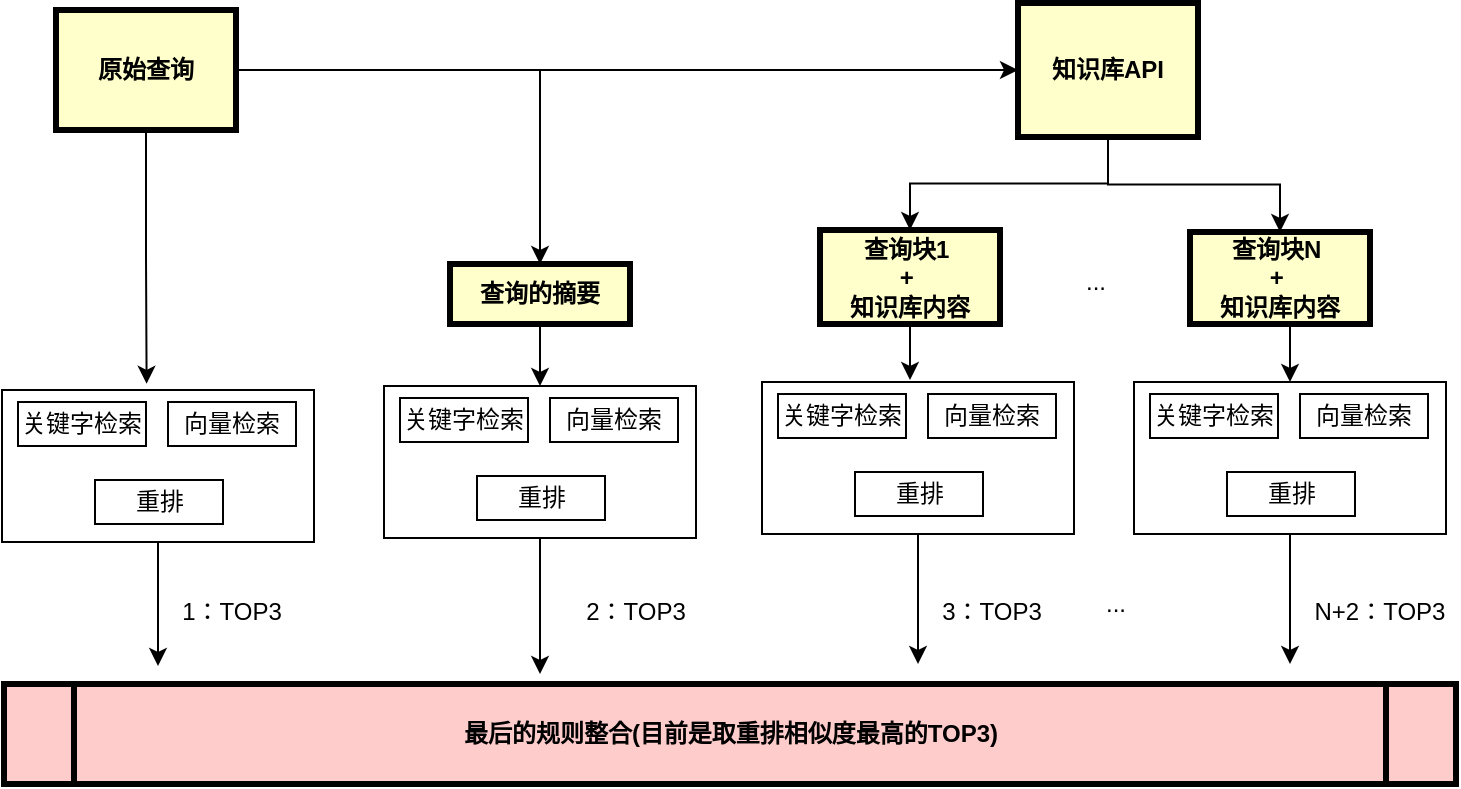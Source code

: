 <mxfile version="26.0.3">
  <diagram name="Page-1" id="c7558073-3199-34d8-9f00-42111426c3f3">
    <mxGraphModel dx="986" dy="862" grid="0" gridSize="10" guides="1" tooltips="1" connect="1" arrows="1" fold="1" page="0" pageScale="1" pageWidth="826" pageHeight="1169" background="none" math="0" shadow="0">
      <root>
        <mxCell id="0" />
        <mxCell id="1" parent="0" />
        <mxCell id="18Gt26L3QcKM89W_5jB1-135" style="edgeStyle=orthogonalEdgeStyle;rounded=0;orthogonalLoop=1;jettySize=auto;html=1;exitX=0.5;exitY=1;exitDx=0;exitDy=0;" edge="1" parent="1" source="18Gt26L3QcKM89W_5jB1-101">
          <mxGeometry relative="1" as="geometry">
            <mxPoint x="267" y="382" as="targetPoint" />
          </mxGeometry>
        </mxCell>
        <mxCell id="18Gt26L3QcKM89W_5jB1-101" value="" style="rounded=0;whiteSpace=wrap;html=1;" vertex="1" parent="1">
          <mxGeometry x="189" y="244" width="156" height="76" as="geometry" />
        </mxCell>
        <mxCell id="18Gt26L3QcKM89W_5jB1-107" style="edgeStyle=orthogonalEdgeStyle;rounded=0;orthogonalLoop=1;jettySize=auto;html=1;exitX=1;exitY=0.5;exitDx=0;exitDy=0;entryX=0.5;entryY=0;entryDx=0;entryDy=0;" edge="1" parent="1" source="3" target="18Gt26L3QcKM89W_5jB1-102">
          <mxGeometry relative="1" as="geometry" />
        </mxCell>
        <mxCell id="18Gt26L3QcKM89W_5jB1-108" style="edgeStyle=orthogonalEdgeStyle;rounded=0;orthogonalLoop=1;jettySize=auto;html=1;exitX=0.5;exitY=1;exitDx=0;exitDy=0;" edge="1" parent="1" source="3">
          <mxGeometry relative="1" as="geometry">
            <mxPoint x="261.31" y="240.897" as="targetPoint" />
          </mxGeometry>
        </mxCell>
        <mxCell id="18Gt26L3QcKM89W_5jB1-118" value="" style="edgeStyle=orthogonalEdgeStyle;rounded=0;orthogonalLoop=1;jettySize=auto;html=1;" edge="1" parent="1" source="3" target="18Gt26L3QcKM89W_5jB1-117">
          <mxGeometry relative="1" as="geometry" />
        </mxCell>
        <mxCell id="3" value="原始查询" style="whiteSpace=wrap;align=center;verticalAlign=middle;fontStyle=1;strokeWidth=3;fillColor=#FFFFCC" parent="1" vertex="1">
          <mxGeometry x="216" y="54" width="90" height="60" as="geometry" />
        </mxCell>
        <mxCell id="5" value="最后的规则整合(目前是取重排相似度最高的TOP3)" style="shape=process;whiteSpace=wrap;align=center;verticalAlign=middle;size=0.048;fontStyle=1;strokeWidth=3;fillColor=#FFCCCC" parent="1" vertex="1">
          <mxGeometry x="190" y="391" width="726" height="50" as="geometry" />
        </mxCell>
        <mxCell id="18Gt26L3QcKM89W_5jB1-98" value="关键字检索" style="rounded=0;whiteSpace=wrap;html=1;" vertex="1" parent="1">
          <mxGeometry x="197" y="250" width="64" height="22" as="geometry" />
        </mxCell>
        <mxCell id="18Gt26L3QcKM89W_5jB1-99" value="向量检索" style="rounded=0;whiteSpace=wrap;html=1;" vertex="1" parent="1">
          <mxGeometry x="272" y="250" width="64" height="22" as="geometry" />
        </mxCell>
        <mxCell id="18Gt26L3QcKM89W_5jB1-100" value="重排" style="rounded=0;whiteSpace=wrap;html=1;" vertex="1" parent="1">
          <mxGeometry x="235.5" y="289" width="64" height="22" as="geometry" />
        </mxCell>
        <mxCell id="18Gt26L3QcKM89W_5jB1-109" style="edgeStyle=orthogonalEdgeStyle;rounded=0;orthogonalLoop=1;jettySize=auto;html=1;exitX=0.5;exitY=1;exitDx=0;exitDy=0;entryX=0.5;entryY=0;entryDx=0;entryDy=0;" edge="1" parent="1" source="18Gt26L3QcKM89W_5jB1-102" target="18Gt26L3QcKM89W_5jB1-103">
          <mxGeometry relative="1" as="geometry" />
        </mxCell>
        <mxCell id="18Gt26L3QcKM89W_5jB1-102" value="查询的摘要" style="whiteSpace=wrap;align=center;verticalAlign=middle;fontStyle=1;strokeWidth=3;fillColor=#FFFFCC" vertex="1" parent="1">
          <mxGeometry x="413" y="181" width="90" height="30" as="geometry" />
        </mxCell>
        <mxCell id="18Gt26L3QcKM89W_5jB1-124" style="edgeStyle=orthogonalEdgeStyle;rounded=0;orthogonalLoop=1;jettySize=auto;html=1;exitX=0.5;exitY=1;exitDx=0;exitDy=0;" edge="1" parent="1" source="18Gt26L3QcKM89W_5jB1-103">
          <mxGeometry relative="1" as="geometry">
            <mxPoint x="458" y="386" as="targetPoint" />
          </mxGeometry>
        </mxCell>
        <mxCell id="18Gt26L3QcKM89W_5jB1-103" value="" style="rounded=0;whiteSpace=wrap;html=1;" vertex="1" parent="1">
          <mxGeometry x="380" y="242" width="156" height="76" as="geometry" />
        </mxCell>
        <mxCell id="18Gt26L3QcKM89W_5jB1-104" value="关键字检索" style="rounded=0;whiteSpace=wrap;html=1;" vertex="1" parent="1">
          <mxGeometry x="388" y="248" width="64" height="22" as="geometry" />
        </mxCell>
        <mxCell id="18Gt26L3QcKM89W_5jB1-105" value="向量检索" style="rounded=0;whiteSpace=wrap;html=1;" vertex="1" parent="1">
          <mxGeometry x="463" y="248" width="64" height="22" as="geometry" />
        </mxCell>
        <mxCell id="18Gt26L3QcKM89W_5jB1-106" value="重排" style="rounded=0;whiteSpace=wrap;html=1;" vertex="1" parent="1">
          <mxGeometry x="426.5" y="287" width="64" height="22" as="geometry" />
        </mxCell>
        <mxCell id="18Gt26L3QcKM89W_5jB1-130" style="edgeStyle=orthogonalEdgeStyle;rounded=0;orthogonalLoop=1;jettySize=auto;html=1;exitX=0.5;exitY=1;exitDx=0;exitDy=0;" edge="1" parent="1" source="18Gt26L3QcKM89W_5jB1-110">
          <mxGeometry relative="1" as="geometry">
            <mxPoint x="647" y="381" as="targetPoint" />
          </mxGeometry>
        </mxCell>
        <mxCell id="18Gt26L3QcKM89W_5jB1-110" value="" style="rounded=0;whiteSpace=wrap;html=1;" vertex="1" parent="1">
          <mxGeometry x="569" y="240" width="156" height="76" as="geometry" />
        </mxCell>
        <mxCell id="18Gt26L3QcKM89W_5jB1-111" value="关键字检索" style="rounded=0;whiteSpace=wrap;html=1;" vertex="1" parent="1">
          <mxGeometry x="577" y="246" width="64" height="22" as="geometry" />
        </mxCell>
        <mxCell id="18Gt26L3QcKM89W_5jB1-112" value="向量检索" style="rounded=0;whiteSpace=wrap;html=1;" vertex="1" parent="1">
          <mxGeometry x="652" y="246" width="64" height="22" as="geometry" />
        </mxCell>
        <mxCell id="18Gt26L3QcKM89W_5jB1-113" value="重排" style="rounded=0;whiteSpace=wrap;html=1;" vertex="1" parent="1">
          <mxGeometry x="615.5" y="285" width="64" height="22" as="geometry" />
        </mxCell>
        <mxCell id="18Gt26L3QcKM89W_5jB1-121" style="edgeStyle=orthogonalEdgeStyle;rounded=0;orthogonalLoop=1;jettySize=auto;html=1;exitX=0.5;exitY=1;exitDx=0;exitDy=0;" edge="1" parent="1" source="18Gt26L3QcKM89W_5jB1-114">
          <mxGeometry relative="1" as="geometry">
            <mxPoint x="643" y="239" as="targetPoint" />
          </mxGeometry>
        </mxCell>
        <mxCell id="18Gt26L3QcKM89W_5jB1-114" value="查询块1 &#xa;+ &#xa;知识库内容" style="whiteSpace=wrap;align=center;verticalAlign=middle;fontStyle=1;strokeWidth=3;fillColor=#FFFFCC" vertex="1" parent="1">
          <mxGeometry x="598" y="164" width="90" height="47" as="geometry" />
        </mxCell>
        <mxCell id="18Gt26L3QcKM89W_5jB1-146" style="edgeStyle=orthogonalEdgeStyle;rounded=0;orthogonalLoop=1;jettySize=auto;html=1;exitX=0.5;exitY=1;exitDx=0;exitDy=0;entryX=0.5;entryY=0;entryDx=0;entryDy=0;" edge="1" parent="1" source="18Gt26L3QcKM89W_5jB1-115" target="18Gt26L3QcKM89W_5jB1-131">
          <mxGeometry relative="1" as="geometry" />
        </mxCell>
        <mxCell id="18Gt26L3QcKM89W_5jB1-115" value="查询块N &#xa;+ &#xa;知识库内容" style="whiteSpace=wrap;align=center;verticalAlign=middle;fontStyle=1;strokeWidth=3;fillColor=#FFFFCC" vertex="1" parent="1">
          <mxGeometry x="783" y="165" width="90" height="46" as="geometry" />
        </mxCell>
        <mxCell id="18Gt26L3QcKM89W_5jB1-119" style="edgeStyle=orthogonalEdgeStyle;rounded=0;orthogonalLoop=1;jettySize=auto;html=1;exitX=0.5;exitY=1;exitDx=0;exitDy=0;entryX=0.5;entryY=0;entryDx=0;entryDy=0;" edge="1" parent="1" source="18Gt26L3QcKM89W_5jB1-117" target="18Gt26L3QcKM89W_5jB1-114">
          <mxGeometry relative="1" as="geometry" />
        </mxCell>
        <mxCell id="18Gt26L3QcKM89W_5jB1-120" style="edgeStyle=orthogonalEdgeStyle;rounded=0;orthogonalLoop=1;jettySize=auto;html=1;exitX=0.5;exitY=1;exitDx=0;exitDy=0;entryX=0.5;entryY=0;entryDx=0;entryDy=0;" edge="1" parent="1" source="18Gt26L3QcKM89W_5jB1-117" target="18Gt26L3QcKM89W_5jB1-115">
          <mxGeometry relative="1" as="geometry" />
        </mxCell>
        <mxCell id="18Gt26L3QcKM89W_5jB1-117" value="知识库API" style="whiteSpace=wrap;align=center;verticalAlign=middle;fontStyle=1;strokeWidth=3;fillColor=#FFFFCC" vertex="1" parent="1">
          <mxGeometry x="697" y="50.5" width="90" height="67" as="geometry" />
        </mxCell>
        <mxCell id="18Gt26L3QcKM89W_5jB1-127" value="1：TOP3" style="text;html=1;align=center;verticalAlign=middle;whiteSpace=wrap;rounded=0;" vertex="1" parent="1">
          <mxGeometry x="274" y="340" width="60" height="30" as="geometry" />
        </mxCell>
        <mxCell id="18Gt26L3QcKM89W_5jB1-128" value="2：TOP3" style="text;html=1;align=center;verticalAlign=middle;whiteSpace=wrap;rounded=0;" vertex="1" parent="1">
          <mxGeometry x="476" y="340" width="60" height="30" as="geometry" />
        </mxCell>
        <mxCell id="18Gt26L3QcKM89W_5jB1-129" value="3：TOP3" style="text;html=1;align=center;verticalAlign=middle;whiteSpace=wrap;rounded=0;" vertex="1" parent="1">
          <mxGeometry x="654" y="340" width="60" height="30" as="geometry" />
        </mxCell>
        <mxCell id="18Gt26L3QcKM89W_5jB1-141" style="edgeStyle=orthogonalEdgeStyle;rounded=0;orthogonalLoop=1;jettySize=auto;html=1;exitX=0.5;exitY=1;exitDx=0;exitDy=0;" edge="1" parent="1" source="18Gt26L3QcKM89W_5jB1-131">
          <mxGeometry relative="1" as="geometry">
            <mxPoint x="833" y="381" as="targetPoint" />
          </mxGeometry>
        </mxCell>
        <mxCell id="18Gt26L3QcKM89W_5jB1-131" value="" style="rounded=0;whiteSpace=wrap;html=1;" vertex="1" parent="1">
          <mxGeometry x="755" y="240" width="156" height="76" as="geometry" />
        </mxCell>
        <mxCell id="18Gt26L3QcKM89W_5jB1-132" value="关键字检索" style="rounded=0;whiteSpace=wrap;html=1;" vertex="1" parent="1">
          <mxGeometry x="763" y="246" width="64" height="22" as="geometry" />
        </mxCell>
        <mxCell id="18Gt26L3QcKM89W_5jB1-133" value="向量检索" style="rounded=0;whiteSpace=wrap;html=1;" vertex="1" parent="1">
          <mxGeometry x="838" y="246" width="64" height="22" as="geometry" />
        </mxCell>
        <mxCell id="18Gt26L3QcKM89W_5jB1-134" value="重排" style="rounded=0;whiteSpace=wrap;html=1;" vertex="1" parent="1">
          <mxGeometry x="801.5" y="285" width="64" height="22" as="geometry" />
        </mxCell>
        <mxCell id="18Gt26L3QcKM89W_5jB1-140" value="..." style="text;html=1;align=center;verticalAlign=middle;whiteSpace=wrap;rounded=0;" vertex="1" parent="1">
          <mxGeometry x="706" y="175" width="60" height="30" as="geometry" />
        </mxCell>
        <mxCell id="18Gt26L3QcKM89W_5jB1-142" value="N+2：TOP3" style="text;html=1;align=center;verticalAlign=middle;whiteSpace=wrap;rounded=0;" vertex="1" parent="1">
          <mxGeometry x="840" y="340" width="76" height="30" as="geometry" />
        </mxCell>
        <mxCell id="18Gt26L3QcKM89W_5jB1-144" value="..." style="text;html=1;align=center;verticalAlign=middle;whiteSpace=wrap;rounded=0;" vertex="1" parent="1">
          <mxGeometry x="716" y="336" width="60" height="30" as="geometry" />
        </mxCell>
      </root>
    </mxGraphModel>
  </diagram>
</mxfile>
